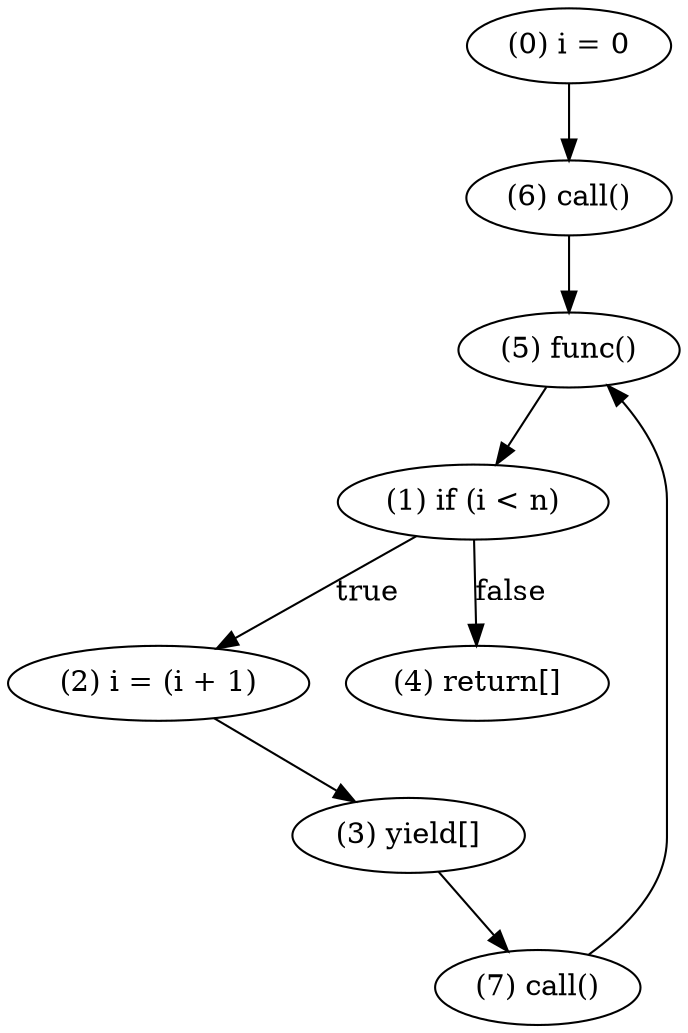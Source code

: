 digraph {
    0 [ label = "(0) i = 0" ]
    1 [ label = "(1) if (i < n)" ]
    2 [ label = "(2) i = (i + 1)" ]
    3 [ label = "(3) yield[]" ]
    4 [ label = "(4) return[]" ]
    5 [ label = "(5) func()" ]
    6 [ label = "(6) call()" ]
    7 [ label = "(7) call()" ]
    0 -> 6 [ label = "" ]
    1 -> 4 [ label = "false" ]
    1 -> 2 [ label = "true" ]
    2 -> 3 [ label = "" ]
    3 -> 7 [ label = "" ]
    5 -> 1 [ label = "" ]
    6 -> 5 [ label = "" ]
    7 -> 5 [ label = "" ]
}

